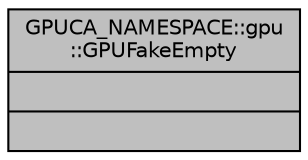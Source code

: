 digraph "GPUCA_NAMESPACE::gpu::GPUFakeEmpty"
{
 // INTERACTIVE_SVG=YES
  bgcolor="transparent";
  edge [fontname="Helvetica",fontsize="10",labelfontname="Helvetica",labelfontsize="10"];
  node [fontname="Helvetica",fontsize="10",shape=record];
  Node1 [label="{GPUCA_NAMESPACE::gpu\l::GPUFakeEmpty\n||}",height=0.2,width=0.4,color="black", fillcolor="grey75", style="filled", fontcolor="black"];
}
